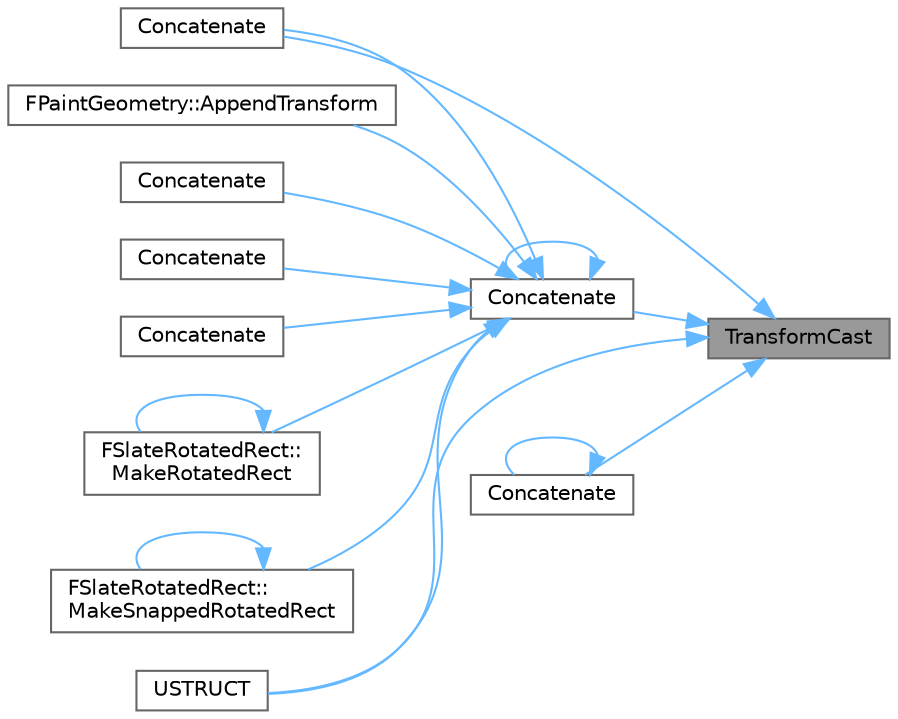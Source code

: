 digraph "TransformCast"
{
 // INTERACTIVE_SVG=YES
 // LATEX_PDF_SIZE
  bgcolor="transparent";
  edge [fontname=Helvetica,fontsize=10,labelfontname=Helvetica,labelfontsize=10];
  node [fontname=Helvetica,fontsize=10,shape=box,height=0.2,width=0.4];
  rankdir="RL";
  Node1 [id="Node000001",label="TransformCast",height=0.2,width=0.4,color="gray40", fillcolor="grey60", style="filled", fontcolor="black",tooltip="Casts one TransformType to ResultType using rules laid out by TransformConverter<>::Convert<>()."];
  Node1 -> Node2 [id="edge1_Node000001_Node000002",dir="back",color="steelblue1",style="solid",tooltip=" "];
  Node2 [id="Node000002",label="Concatenate",height=0.2,width=0.4,color="grey40", fillcolor="white", style="filled",URL="$d5/d9f/TransformCalculus_8h.html#af794f8eef527f629f9bcb856fb357538",tooltip="Special overload that allows one to explicitly define the result type, which applies TransformCast on..."];
  Node1 -> Node3 [id="edge2_Node000001_Node000003",dir="back",color="steelblue1",style="solid",tooltip=" "];
  Node3 [id="Node000003",label="Concatenate",height=0.2,width=0.4,color="grey40", fillcolor="white", style="filled",URL="$d5/d9f/TransformCalculus_8h.html#aec6e84d123a7c90e99211b6fdaa764d0",tooltip="Concatenates two transforms."];
  Node3 -> Node4 [id="edge3_Node000003_Node000004",dir="back",color="steelblue1",style="solid",tooltip=" "];
  Node4 [id="Node000004",label="FPaintGeometry::AppendTransform",height=0.2,width=0.4,color="grey40", fillcolor="white", style="filled",URL="$d3/d35/structFPaintGeometry.html#a0925cbcaa03e85b02ed85b47d886af04",tooltip="Special case method to append a layout transform to a paint geometry."];
  Node3 -> Node2 [id="edge4_Node000003_Node000002",dir="back",color="steelblue1",style="solid",tooltip=" "];
  Node3 -> Node5 [id="edge5_Node000003_Node000005",dir="back",color="steelblue1",style="solid",tooltip=" "];
  Node5 [id="Node000005",label="Concatenate",height=0.2,width=0.4,color="grey40", fillcolor="white", style="filled",URL="$d5/d9f/TransformCalculus_8h.html#a6a995a2fdbaeff76634c6fbef3d11ae1",tooltip="Concatenates three or more transforms."];
  Node3 -> Node3 [id="edge6_Node000003_Node000003",dir="back",color="steelblue1",style="solid",tooltip=" "];
  Node3 -> Node6 [id="edge7_Node000003_Node000006",dir="back",color="steelblue1",style="solid",tooltip=" "];
  Node6 [id="Node000006",label="Concatenate",height=0.2,width=0.4,color="grey40", fillcolor="white", style="filled",URL="$d2/d34/TransformCalculus2D_8h.html#a1a010e8055110b138c8ba627f6103118",tooltip="Specialization for concatenating transform and 2D Translation."];
  Node3 -> Node7 [id="edge8_Node000003_Node000007",dir="back",color="steelblue1",style="solid",tooltip=" "];
  Node7 [id="Node000007",label="Concatenate",height=0.2,width=0.4,color="grey40", fillcolor="white", style="filled",URL="$d2/d34/TransformCalculus2D_8h.html#a14860fb41a602ade78188472af91c37c",tooltip="Specialization for concatenating 2D Translation and transform."];
  Node3 -> Node8 [id="edge9_Node000003_Node000008",dir="back",color="steelblue1",style="solid",tooltip=" "];
  Node8 [id="Node000008",label="FSlateRotatedRect::\lMakeRotatedRect",height=0.2,width=0.4,color="grey40", fillcolor="white", style="filled",URL="$d6/deb/structFSlateRotatedRect.html#a0f0aceea753ad36c835e1529a3bc839a",tooltip=" "];
  Node8 -> Node8 [id="edge10_Node000008_Node000008",dir="back",color="steelblue1",style="solid",tooltip=" "];
  Node3 -> Node9 [id="edge11_Node000003_Node000009",dir="back",color="steelblue1",style="solid",tooltip=" "];
  Node9 [id="Node000009",label="FSlateRotatedRect::\lMakeSnappedRotatedRect",height=0.2,width=0.4,color="grey40", fillcolor="white", style="filled",URL="$d6/deb/structFSlateRotatedRect.html#a1d6cacb638f2ba378c33569fdb4fc26a",tooltip=" "];
  Node9 -> Node9 [id="edge12_Node000009_Node000009",dir="back",color="steelblue1",style="solid",tooltip=" "];
  Node3 -> Node10 [id="edge13_Node000003_Node000010",dir="back",color="steelblue1",style="solid",tooltip=" "];
  Node10 [id="Node000010",label="USTRUCT",height=0.2,width=0.4,color="grey40", fillcolor="white", style="filled",URL="$d3/d8b/Geometry_8h.html#a15119967b9d5f4bef75b49bd3689e2d8",tooltip="Represents the position, size, and absolute position of a Widget in Slate."];
  Node1 -> Node11 [id="edge14_Node000001_Node000011",dir="back",color="steelblue1",style="solid",tooltip=" "];
  Node11 [id="Node000011",label="Concatenate",height=0.2,width=0.4,color="grey40", fillcolor="white", style="filled",URL="$d5/d9a/TransformCalculus3D_8h.html#a161d99d18221974d368db7049cdb06df",tooltip="Specialization for concatenating two rotations."];
  Node11 -> Node11 [id="edge15_Node000011_Node000011",dir="back",color="steelblue1",style="solid",tooltip=" "];
  Node1 -> Node10 [id="edge16_Node000001_Node000010",dir="back",color="steelblue1",style="solid",tooltip=" "];
}
